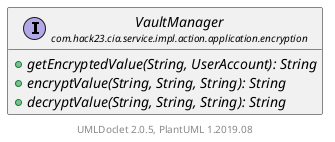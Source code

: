@startuml
    set namespaceSeparator none
    hide empty fields
    hide empty methods

    interface "<size:14>VaultManager\n<size:10>com.hack23.cia.service.impl.action.application.encryption" as com.hack23.cia.service.impl.action.application.encryption.VaultManager [[VaultManager.html]] {
        {abstract} +getEncryptedValue(String, UserAccount): String
        {abstract} +encryptValue(String, String, String): String
        {abstract} +decryptValue(String, String, String): String
    }

    center footer UMLDoclet 2.0.5, PlantUML 1.2019.08
@enduml
